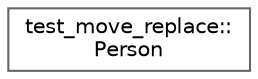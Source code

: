 digraph "类继承关系图"
{
 // LATEX_PDF_SIZE
  bgcolor="transparent";
  edge [fontname=Helvetica,fontsize=10,labelfontname=Helvetica,labelfontsize=10];
  node [fontname=Helvetica,fontsize=10,shape=box,height=0.2,width=0.4];
  rankdir="LR";
  Node0 [id="Node000000",label="test_move_replace::\lPerson",height=0.2,width=0.4,color="grey40", fillcolor="white", style="filled",URL="$structtest__move__replace_1_1_person.html",tooltip=" "];
}
